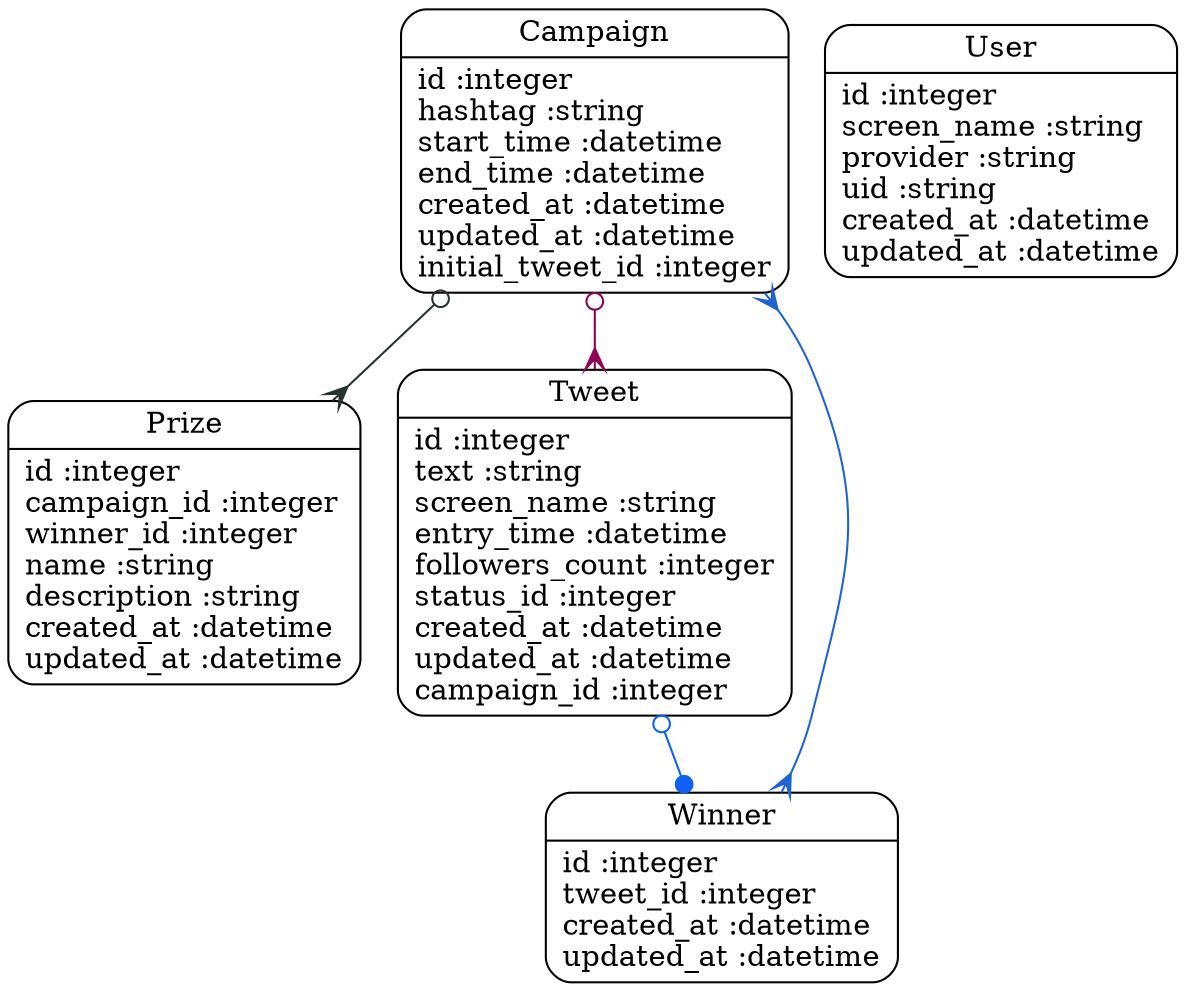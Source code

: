 digraph models_diagram {
	graph[overlap=false, splines=true]
	"Campaign" [shape=Mrecord, label="{Campaign|id :integer\lhashtag :string\lstart_time :datetime\lend_time :datetime\lcreated_at :datetime\lupdated_at :datetime\linitial_tweet_id :integer\l}"]
	"Prize" [shape=Mrecord, label="{Prize|id :integer\lcampaign_id :integer\lwinner_id :integer\lname :string\ldescription :string\lcreated_at :datetime\lupdated_at :datetime\l}"]
	"Tweet" [shape=Mrecord, label="{Tweet|id :integer\ltext :string\lscreen_name :string\lentry_time :datetime\lfollowers_count :integer\lstatus_id :integer\lcreated_at :datetime\lupdated_at :datetime\lcampaign_id :integer\l}"]
	"User" [shape=Mrecord, label="{User|id :integer\lscreen_name :string\lprovider :string\luid :string\lcreated_at :datetime\lupdated_at :datetime\l}"]
	"Winner" [shape=Mrecord, label="{Winner|id :integer\ltweet_id :integer\lcreated_at :datetime\lupdated_at :datetime\l}"]
	"Campaign" -> "Tweet" [arrowtail=odot, arrowhead=crow, dir=both color="#8F0256"]
	"Campaign" -> "Prize" [arrowtail=odot, arrowhead=crow, dir=both color="#27342E"]
	"Campaign" -> "Winner" [arrowtail=crow, arrowhead=crow, dir=both color="#1F63D1"]
	"Tweet" -> "Winner" [arrowtail=odot, arrowhead=dot, dir=both color="#0E61F4"]
}
